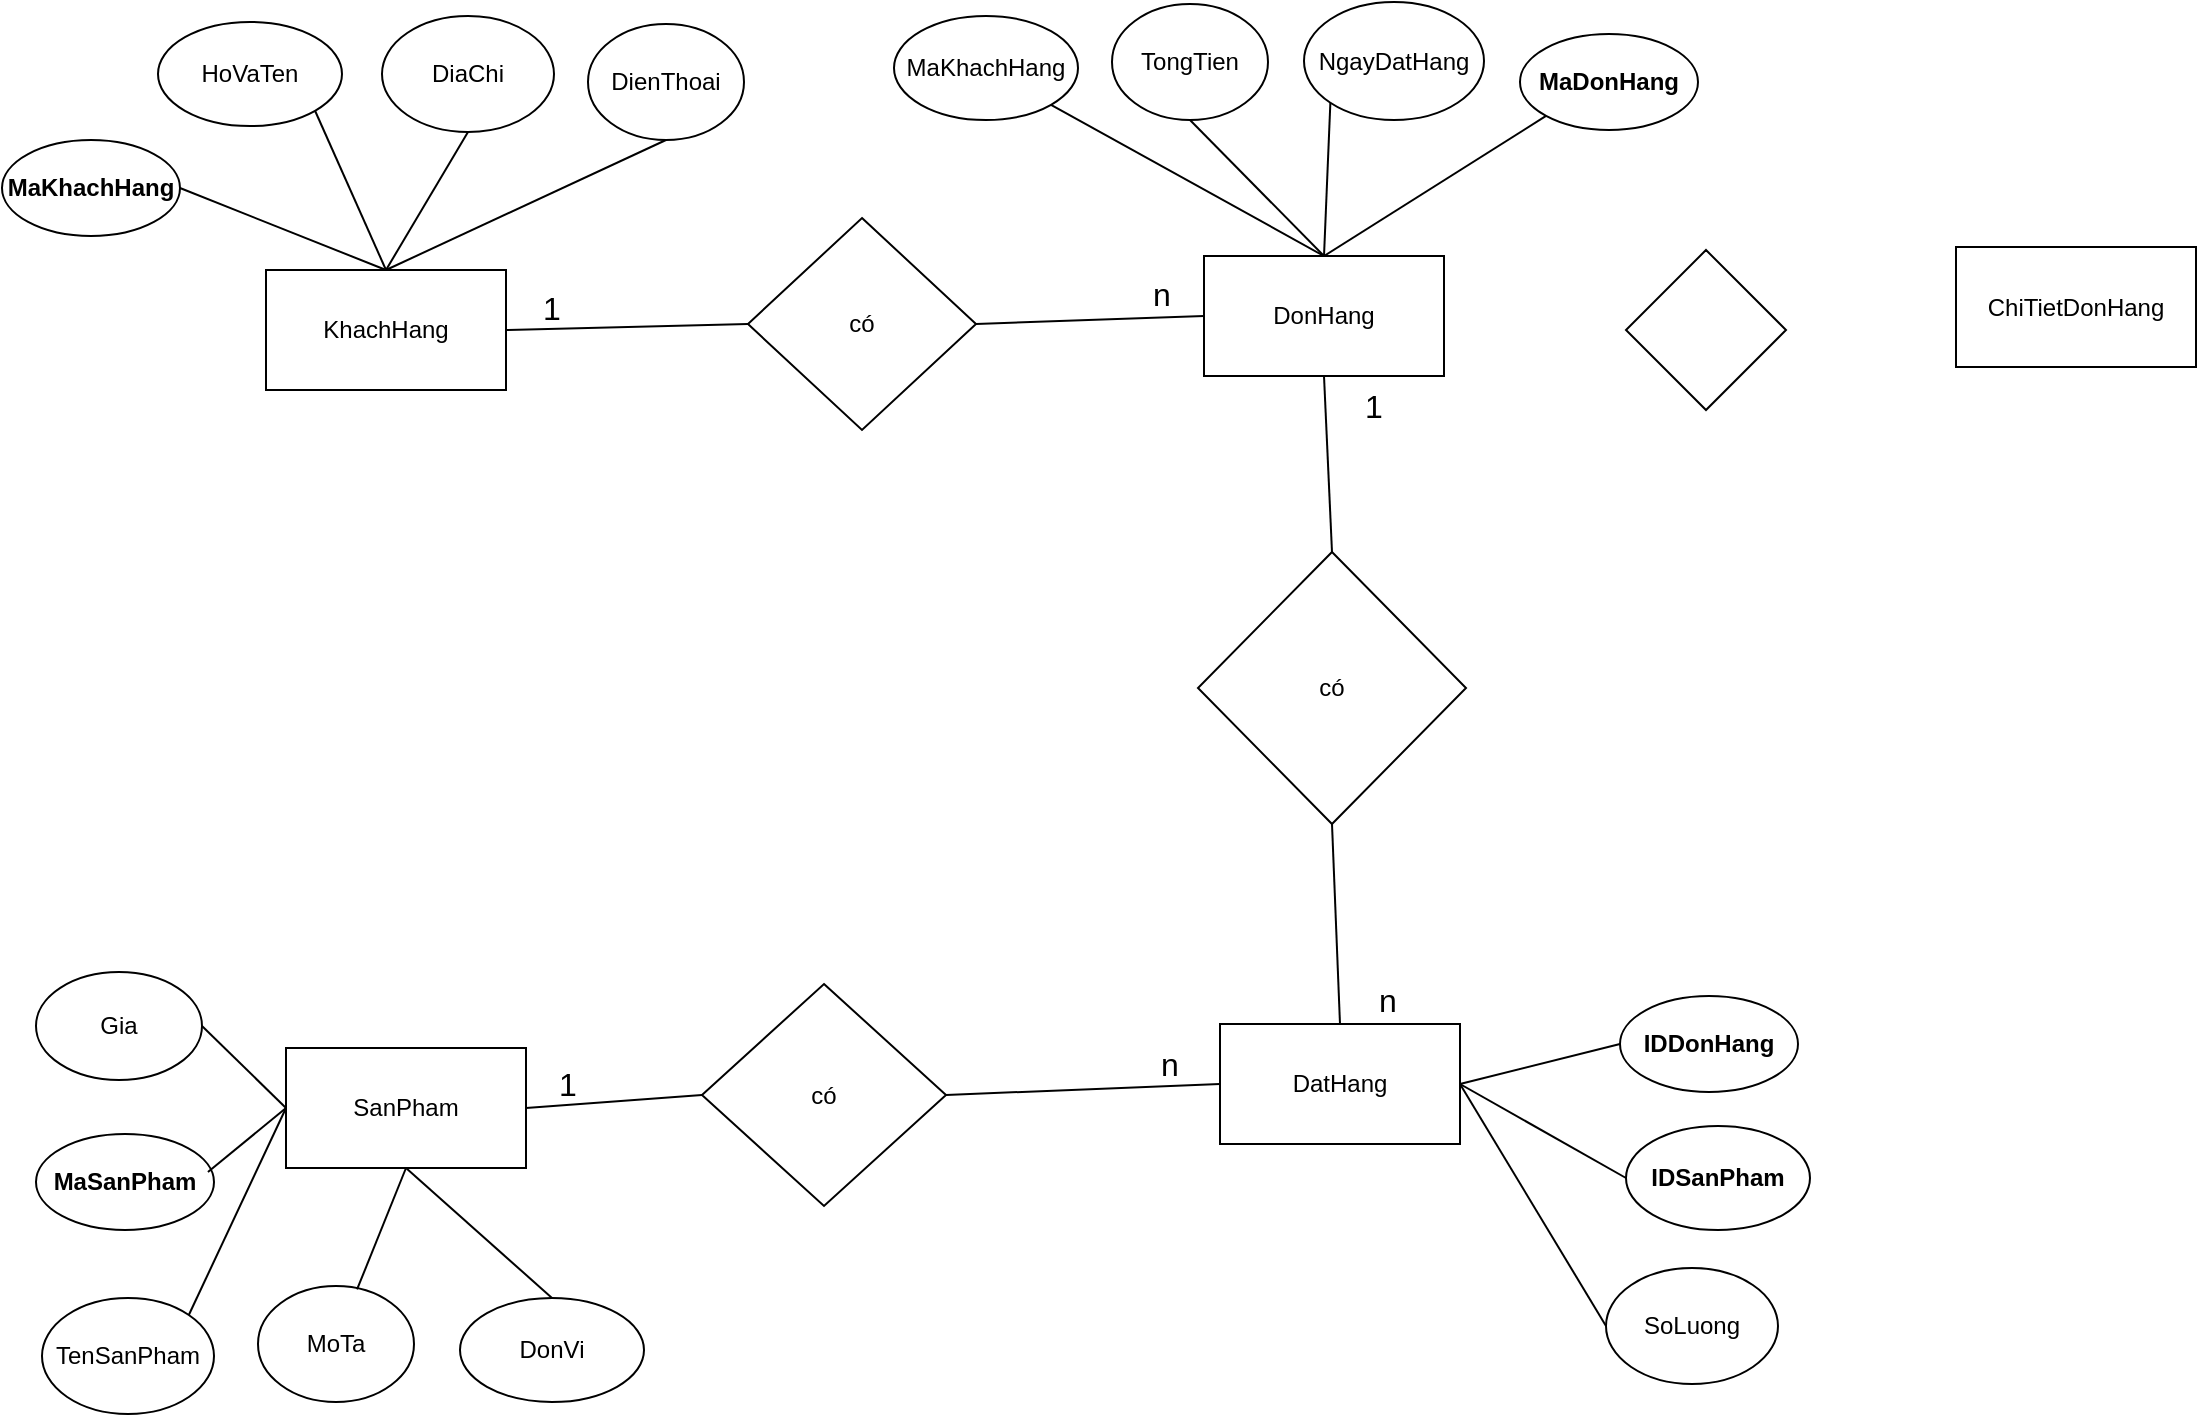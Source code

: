 <mxfile version="24.7.17" pages="2">
  <diagram name="Lược Đồ ER" id="sQ02l6jSmkCWeNOtDkhF">
    <mxGraphModel dx="2085" dy="1425" grid="0" gridSize="10" guides="1" tooltips="1" connect="1" arrows="1" fold="1" page="0" pageScale="1" pageWidth="827" pageHeight="1169" math="0" shadow="0">
      <root>
        <mxCell id="0" />
        <mxCell id="1" parent="0" />
        <mxCell id="YQySpRiNBeKyikHn3mZi-2" value="có" style="rhombus;whiteSpace=wrap;html=1;" parent="1" vertex="1">
          <mxGeometry x="283" y="-87" width="122" height="111" as="geometry" />
        </mxCell>
        <mxCell id="YQySpRiNBeKyikHn3mZi-15" value="NgayDatHang" style="ellipse;whiteSpace=wrap;html=1;" parent="1" vertex="1">
          <mxGeometry x="584" y="-578" width="90" height="59" as="geometry" />
        </mxCell>
        <mxCell id="YQySpRiNBeKyikHn3mZi-10" value="DonHang" style="rounded=0;whiteSpace=wrap;html=1;container=0;" parent="1" vertex="1">
          <mxGeometry x="534" y="-451" width="120" height="60" as="geometry" />
        </mxCell>
        <mxCell id="YQySpRiNBeKyikHn3mZi-11" value="MaKhachHang" style="ellipse;whiteSpace=wrap;html=1;container=0;" parent="1" vertex="1">
          <mxGeometry x="379" y="-571" width="92" height="52" as="geometry" />
        </mxCell>
        <mxCell id="YQySpRiNBeKyikHn3mZi-13" value="TongTien" style="ellipse;whiteSpace=wrap;html=1;container=0;" parent="1" vertex="1">
          <mxGeometry x="488" y="-577" width="78" height="58" as="geometry" />
        </mxCell>
        <mxCell id="YQySpRiNBeKyikHn3mZi-14" value="&lt;b&gt;MaDonHang&lt;/b&gt;" style="ellipse;whiteSpace=wrap;html=1;container=0;" parent="1" vertex="1">
          <mxGeometry x="692" y="-562" width="89" height="48" as="geometry" />
        </mxCell>
        <mxCell id="YQySpRiNBeKyikHn3mZi-18" value="SanPham" style="rounded=0;whiteSpace=wrap;html=1;" parent="1" vertex="1">
          <mxGeometry x="75" y="-55" width="120" height="60" as="geometry" />
        </mxCell>
        <mxCell id="YQySpRiNBeKyikHn3mZi-19" value="DonVi" style="ellipse;whiteSpace=wrap;html=1;" parent="1" vertex="1">
          <mxGeometry x="162" y="70" width="92" height="52" as="geometry" />
        </mxCell>
        <mxCell id="YQySpRiNBeKyikHn3mZi-20" value="TenSanPham" style="ellipse;whiteSpace=wrap;html=1;" parent="1" vertex="1">
          <mxGeometry x="-47" y="70" width="86" height="58" as="geometry" />
        </mxCell>
        <mxCell id="YQySpRiNBeKyikHn3mZi-21" value="MoTa" style="ellipse;whiteSpace=wrap;html=1;" parent="1" vertex="1">
          <mxGeometry x="61" y="64" width="78" height="58" as="geometry" />
        </mxCell>
        <mxCell id="YQySpRiNBeKyikHn3mZi-22" value="&lt;b&gt;MaSanPham&lt;/b&gt;" style="ellipse;whiteSpace=wrap;html=1;" parent="1" vertex="1">
          <mxGeometry x="-50" y="-12" width="89" height="48" as="geometry" />
        </mxCell>
        <mxCell id="YQySpRiNBeKyikHn3mZi-23" value="Gia" style="ellipse;whiteSpace=wrap;html=1;" parent="1" vertex="1">
          <mxGeometry x="-50" y="-93" width="83" height="54" as="geometry" />
        </mxCell>
        <mxCell id="YQySpRiNBeKyikHn3mZi-26" value="DatHang" style="rounded=0;whiteSpace=wrap;html=1;container=0;" parent="1" vertex="1">
          <mxGeometry x="542" y="-67" width="120" height="60" as="geometry" />
        </mxCell>
        <mxCell id="YQySpRiNBeKyikHn3mZi-27" value="&lt;b&gt;IDSanPham&lt;/b&gt;" style="ellipse;whiteSpace=wrap;html=1;container=0;" parent="1" vertex="1">
          <mxGeometry x="745" y="-16" width="92" height="52" as="geometry" />
        </mxCell>
        <mxCell id="YQySpRiNBeKyikHn3mZi-28" value="SoLuong" style="ellipse;whiteSpace=wrap;html=1;container=0;" parent="1" vertex="1">
          <mxGeometry x="735" y="55" width="86" height="58" as="geometry" />
        </mxCell>
        <mxCell id="YQySpRiNBeKyikHn3mZi-30" value="&lt;b&gt;IDDonHang&lt;/b&gt;" style="ellipse;whiteSpace=wrap;html=1;container=0;" parent="1" vertex="1">
          <mxGeometry x="742" y="-81" width="89" height="48" as="geometry" />
        </mxCell>
        <mxCell id="YQySpRiNBeKyikHn3mZi-31" value="có" style="rhombus;whiteSpace=wrap;html=1;" parent="1" vertex="1">
          <mxGeometry x="531" y="-303" width="134" height="136" as="geometry" />
        </mxCell>
        <mxCell id="YQySpRiNBeKyikHn3mZi-32" value="có" style="rhombus;whiteSpace=wrap;html=1;" parent="1" vertex="1">
          <mxGeometry x="306" y="-470" width="114" height="106" as="geometry" />
        </mxCell>
        <mxCell id="YQySpRiNBeKyikHn3mZi-33" value="" style="endArrow=none;html=1;rounded=0;fontSize=12;startSize=8;endSize=8;curved=1;entryX=0;entryY=0.5;entryDx=0;entryDy=0;exitX=1;exitY=0.5;exitDx=0;exitDy=0;" parent="1" source="YQySpRiNBeKyikHn3mZi-32" target="YQySpRiNBeKyikHn3mZi-10" edge="1">
          <mxGeometry width="50" height="50" relative="1" as="geometry">
            <mxPoint x="440" y="-272" as="sourcePoint" />
            <mxPoint x="490" y="-322" as="targetPoint" />
          </mxGeometry>
        </mxCell>
        <mxCell id="YQySpRiNBeKyikHn3mZi-38" value="" style="endArrow=none;html=1;rounded=0;fontSize=12;startSize=8;endSize=8;curved=1;exitX=0;exitY=0.5;exitDx=0;exitDy=0;entryX=1;entryY=0.5;entryDx=0;entryDy=0;" parent="1" source="YQySpRiNBeKyikHn3mZi-2" target="YQySpRiNBeKyikHn3mZi-18" edge="1">
          <mxGeometry width="50" height="50" relative="1" as="geometry">
            <mxPoint x="394" y="-322" as="sourcePoint" />
            <mxPoint x="444" y="-372" as="targetPoint" />
          </mxGeometry>
        </mxCell>
        <mxCell id="YQySpRiNBeKyikHn3mZi-39" value="" style="endArrow=none;html=1;rounded=0;fontSize=12;startSize=8;endSize=8;curved=1;exitX=1;exitY=0.5;exitDx=0;exitDy=0;entryX=0;entryY=0.5;entryDx=0;entryDy=0;" parent="1" source="YQySpRiNBeKyikHn3mZi-2" target="YQySpRiNBeKyikHn3mZi-26" edge="1">
          <mxGeometry width="50" height="50" relative="1" as="geometry">
            <mxPoint x="394" y="-322" as="sourcePoint" />
            <mxPoint x="444" y="-372" as="targetPoint" />
          </mxGeometry>
        </mxCell>
        <mxCell id="YQySpRiNBeKyikHn3mZi-40" value="" style="endArrow=none;html=1;rounded=0;fontSize=12;startSize=8;endSize=8;curved=1;exitX=0.5;exitY=1;exitDx=0;exitDy=0;entryX=0.5;entryY=0;entryDx=0;entryDy=0;" parent="1" source="YQySpRiNBeKyikHn3mZi-31" target="YQySpRiNBeKyikHn3mZi-26" edge="1">
          <mxGeometry width="50" height="50" relative="1" as="geometry">
            <mxPoint x="394" y="-322" as="sourcePoint" />
            <mxPoint x="444" y="-372" as="targetPoint" />
          </mxGeometry>
        </mxCell>
        <mxCell id="YQySpRiNBeKyikHn3mZi-41" value="" style="endArrow=none;html=1;rounded=0;fontSize=12;startSize=8;endSize=8;curved=1;exitX=0.5;exitY=1;exitDx=0;exitDy=0;entryX=0.5;entryY=0;entryDx=0;entryDy=0;" parent="1" source="YQySpRiNBeKyikHn3mZi-10" target="YQySpRiNBeKyikHn3mZi-31" edge="1">
          <mxGeometry width="50" height="50" relative="1" as="geometry">
            <mxPoint x="394" y="-322" as="sourcePoint" />
            <mxPoint x="444" y="-372" as="targetPoint" />
          </mxGeometry>
        </mxCell>
        <mxCell id="YQySpRiNBeKyikHn3mZi-42" value="" style="endArrow=none;html=1;rounded=0;fontSize=12;startSize=8;endSize=8;curved=1;exitX=1;exitY=0.5;exitDx=0;exitDy=0;entryX=0;entryY=0.5;entryDx=0;entryDy=0;" parent="1" source="YQySpRiNBeKyikHn3mZi-1" target="YQySpRiNBeKyikHn3mZi-32" edge="1">
          <mxGeometry width="50" height="50" relative="1" as="geometry">
            <mxPoint x="394" y="-322" as="sourcePoint" />
            <mxPoint x="444" y="-372" as="targetPoint" />
          </mxGeometry>
        </mxCell>
        <mxCell id="YQySpRiNBeKyikHn3mZi-46" value="" style="endArrow=none;html=1;rounded=0;fontSize=12;startSize=8;endSize=8;curved=1;exitX=0.5;exitY=0;exitDx=0;exitDy=0;entryX=0.5;entryY=1;entryDx=0;entryDy=0;" parent="1" source="YQySpRiNBeKyikHn3mZi-19" target="YQySpRiNBeKyikHn3mZi-18" edge="1">
          <mxGeometry width="50" height="50" relative="1" as="geometry">
            <mxPoint x="518" y="-322" as="sourcePoint" />
            <mxPoint x="568" y="-372" as="targetPoint" />
          </mxGeometry>
        </mxCell>
        <mxCell id="YQySpRiNBeKyikHn3mZi-47" value="" style="endArrow=none;html=1;rounded=0;fontSize=12;startSize=8;endSize=8;curved=1;exitX=0.635;exitY=0.03;exitDx=0;exitDy=0;exitPerimeter=0;entryX=0.5;entryY=1;entryDx=0;entryDy=0;" parent="1" source="YQySpRiNBeKyikHn3mZi-21" target="YQySpRiNBeKyikHn3mZi-18" edge="1">
          <mxGeometry width="50" height="50" relative="1" as="geometry">
            <mxPoint x="518" y="-322" as="sourcePoint" />
            <mxPoint x="568" y="-372" as="targetPoint" />
          </mxGeometry>
        </mxCell>
        <mxCell id="YQySpRiNBeKyikHn3mZi-48" value="" style="endArrow=none;html=1;rounded=0;fontSize=12;startSize=8;endSize=8;curved=1;exitX=1;exitY=0;exitDx=0;exitDy=0;entryX=0;entryY=0.5;entryDx=0;entryDy=0;" parent="1" source="YQySpRiNBeKyikHn3mZi-20" target="YQySpRiNBeKyikHn3mZi-18" edge="1">
          <mxGeometry width="50" height="50" relative="1" as="geometry">
            <mxPoint x="518" y="-322" as="sourcePoint" />
            <mxPoint x="568" y="-372" as="targetPoint" />
          </mxGeometry>
        </mxCell>
        <mxCell id="YQySpRiNBeKyikHn3mZi-49" value="" style="endArrow=none;html=1;rounded=0;fontSize=12;startSize=8;endSize=8;curved=1;exitX=0;exitY=0.5;exitDx=0;exitDy=0;entryX=0.966;entryY=0.396;entryDx=0;entryDy=0;entryPerimeter=0;" parent="1" source="YQySpRiNBeKyikHn3mZi-18" target="YQySpRiNBeKyikHn3mZi-22" edge="1">
          <mxGeometry width="50" height="50" relative="1" as="geometry">
            <mxPoint x="518" y="-322" as="sourcePoint" />
            <mxPoint x="568" y="-372" as="targetPoint" />
          </mxGeometry>
        </mxCell>
        <mxCell id="YQySpRiNBeKyikHn3mZi-50" value="" style="endArrow=none;html=1;rounded=0;fontSize=12;startSize=8;endSize=8;curved=1;exitX=0;exitY=0.5;exitDx=0;exitDy=0;entryX=1;entryY=0.5;entryDx=0;entryDy=0;" parent="1" source="YQySpRiNBeKyikHn3mZi-18" target="YQySpRiNBeKyikHn3mZi-23" edge="1">
          <mxGeometry width="50" height="50" relative="1" as="geometry">
            <mxPoint x="518" y="-322" as="sourcePoint" />
            <mxPoint x="568" y="-372" as="targetPoint" />
          </mxGeometry>
        </mxCell>
        <mxCell id="YQySpRiNBeKyikHn3mZi-51" value="" style="endArrow=none;html=1;rounded=0;fontSize=12;startSize=8;endSize=8;curved=1;exitX=1;exitY=0.5;exitDx=0;exitDy=0;entryX=0;entryY=0.5;entryDx=0;entryDy=0;" parent="1" source="YQySpRiNBeKyikHn3mZi-26" target="YQySpRiNBeKyikHn3mZi-28" edge="1">
          <mxGeometry width="50" height="50" relative="1" as="geometry">
            <mxPoint x="518" y="-322" as="sourcePoint" />
            <mxPoint x="568" y="-372" as="targetPoint" />
          </mxGeometry>
        </mxCell>
        <mxCell id="YQySpRiNBeKyikHn3mZi-52" value="" style="endArrow=none;html=1;rounded=0;fontSize=12;startSize=8;endSize=8;curved=1;exitX=1;exitY=0.5;exitDx=0;exitDy=0;entryX=0;entryY=0.5;entryDx=0;entryDy=0;" parent="1" source="YQySpRiNBeKyikHn3mZi-26" target="YQySpRiNBeKyikHn3mZi-27" edge="1">
          <mxGeometry width="50" height="50" relative="1" as="geometry">
            <mxPoint x="518" y="-322" as="sourcePoint" />
            <mxPoint x="568" y="-372" as="targetPoint" />
          </mxGeometry>
        </mxCell>
        <mxCell id="YQySpRiNBeKyikHn3mZi-53" value="" style="endArrow=none;html=1;rounded=0;fontSize=12;startSize=8;endSize=8;curved=1;exitX=1;exitY=0.5;exitDx=0;exitDy=0;entryX=0;entryY=0.5;entryDx=0;entryDy=0;" parent="1" source="YQySpRiNBeKyikHn3mZi-26" target="YQySpRiNBeKyikHn3mZi-30" edge="1">
          <mxGeometry width="50" height="50" relative="1" as="geometry">
            <mxPoint x="518" y="-322" as="sourcePoint" />
            <mxPoint x="568" y="-372" as="targetPoint" />
          </mxGeometry>
        </mxCell>
        <mxCell id="YQySpRiNBeKyikHn3mZi-54" value="" style="endArrow=none;html=1;rounded=0;fontSize=12;startSize=8;endSize=8;curved=1;exitX=0.5;exitY=0;exitDx=0;exitDy=0;entryX=0;entryY=1;entryDx=0;entryDy=0;" parent="1" source="YQySpRiNBeKyikHn3mZi-10" target="YQySpRiNBeKyikHn3mZi-14" edge="1">
          <mxGeometry width="50" height="50" relative="1" as="geometry">
            <mxPoint x="518" y="-322" as="sourcePoint" />
            <mxPoint x="568" y="-372" as="targetPoint" />
          </mxGeometry>
        </mxCell>
        <mxCell id="YQySpRiNBeKyikHn3mZi-55" value="" style="endArrow=none;html=1;rounded=0;fontSize=12;startSize=8;endSize=8;curved=1;exitX=0.5;exitY=0;exitDx=0;exitDy=0;entryX=0;entryY=1;entryDx=0;entryDy=0;" parent="1" source="YQySpRiNBeKyikHn3mZi-10" target="YQySpRiNBeKyikHn3mZi-15" edge="1">
          <mxGeometry width="50" height="50" relative="1" as="geometry">
            <mxPoint x="518" y="-322" as="sourcePoint" />
            <mxPoint x="568" y="-372" as="targetPoint" />
          </mxGeometry>
        </mxCell>
        <mxCell id="YQySpRiNBeKyikHn3mZi-56" value="" style="endArrow=none;html=1;rounded=0;fontSize=12;startSize=8;endSize=8;curved=1;exitX=0.5;exitY=0;exitDx=0;exitDy=0;entryX=0.5;entryY=1;entryDx=0;entryDy=0;" parent="1" source="YQySpRiNBeKyikHn3mZi-10" target="YQySpRiNBeKyikHn3mZi-13" edge="1">
          <mxGeometry width="50" height="50" relative="1" as="geometry">
            <mxPoint x="518" y="-322" as="sourcePoint" />
            <mxPoint x="568" y="-372" as="targetPoint" />
          </mxGeometry>
        </mxCell>
        <mxCell id="YQySpRiNBeKyikHn3mZi-57" value="" style="endArrow=none;html=1;rounded=0;fontSize=12;startSize=8;endSize=8;curved=1;exitX=0.5;exitY=0;exitDx=0;exitDy=0;entryX=1;entryY=1;entryDx=0;entryDy=0;" parent="1" source="YQySpRiNBeKyikHn3mZi-10" target="YQySpRiNBeKyikHn3mZi-11" edge="1">
          <mxGeometry width="50" height="50" relative="1" as="geometry">
            <mxPoint x="518" y="-322" as="sourcePoint" />
            <mxPoint x="568" y="-372" as="targetPoint" />
          </mxGeometry>
        </mxCell>
        <mxCell id="YQySpRiNBeKyikHn3mZi-1" value="KhachHang" style="rounded=0;whiteSpace=wrap;html=1;container=0;" parent="1" vertex="1">
          <mxGeometry x="65" y="-444" width="120" height="60" as="geometry" />
        </mxCell>
        <mxCell id="YQySpRiNBeKyikHn3mZi-3" value="HoVaTen" style="ellipse;whiteSpace=wrap;html=1;container=0;" parent="1" vertex="1">
          <mxGeometry x="11" y="-568" width="92" height="52" as="geometry" />
        </mxCell>
        <mxCell id="YQySpRiNBeKyikHn3mZi-4" value="DiaChi" style="ellipse;whiteSpace=wrap;html=1;container=0;" parent="1" vertex="1">
          <mxGeometry x="123" y="-571" width="86" height="58" as="geometry" />
        </mxCell>
        <mxCell id="YQySpRiNBeKyikHn3mZi-5" value="DienThoai" style="ellipse;whiteSpace=wrap;html=1;container=0;" parent="1" vertex="1">
          <mxGeometry x="226" y="-567" width="78" height="58" as="geometry" />
        </mxCell>
        <mxCell id="YQySpRiNBeKyikHn3mZi-6" value="&lt;b&gt;MaKhachHang&lt;/b&gt;" style="ellipse;whiteSpace=wrap;html=1;container=0;" parent="1" vertex="1">
          <mxGeometry x="-67" y="-509" width="89" height="48" as="geometry" />
        </mxCell>
        <mxCell id="YQySpRiNBeKyikHn3mZi-37" value="" style="endArrow=none;html=1;rounded=0;fontSize=12;startSize=8;endSize=8;curved=1;exitX=0.5;exitY=1;exitDx=0;exitDy=0;entryX=0.5;entryY=0;entryDx=0;entryDy=0;" parent="1" source="YQySpRiNBeKyikHn3mZi-5" target="YQySpRiNBeKyikHn3mZi-1" edge="1">
          <mxGeometry width="50" height="50" relative="1" as="geometry">
            <mxPoint x="384" y="-300" as="sourcePoint" />
            <mxPoint x="434" y="-350" as="targetPoint" />
          </mxGeometry>
        </mxCell>
        <mxCell id="YQySpRiNBeKyikHn3mZi-36" value="" style="endArrow=none;html=1;rounded=0;fontSize=12;startSize=8;endSize=8;curved=1;exitX=0.5;exitY=1;exitDx=0;exitDy=0;entryX=0.5;entryY=0;entryDx=0;entryDy=0;" parent="1" source="YQySpRiNBeKyikHn3mZi-4" target="YQySpRiNBeKyikHn3mZi-1" edge="1">
          <mxGeometry width="50" height="50" relative="1" as="geometry">
            <mxPoint x="384" y="-300" as="sourcePoint" />
            <mxPoint x="434" y="-350" as="targetPoint" />
          </mxGeometry>
        </mxCell>
        <mxCell id="YQySpRiNBeKyikHn3mZi-35" value="" style="endArrow=none;html=1;rounded=0;fontSize=12;startSize=8;endSize=8;curved=1;exitX=0.5;exitY=0;exitDx=0;exitDy=0;entryX=1;entryY=1;entryDx=0;entryDy=0;" parent="1" source="YQySpRiNBeKyikHn3mZi-1" target="YQySpRiNBeKyikHn3mZi-3" edge="1">
          <mxGeometry width="50" height="50" relative="1" as="geometry">
            <mxPoint x="384" y="-300" as="sourcePoint" />
            <mxPoint x="434" y="-350" as="targetPoint" />
          </mxGeometry>
        </mxCell>
        <mxCell id="YQySpRiNBeKyikHn3mZi-34" value="" style="endArrow=none;html=1;rounded=0;fontSize=12;startSize=8;endSize=8;curved=1;exitX=0.5;exitY=0;exitDx=0;exitDy=0;entryX=1;entryY=0.5;entryDx=0;entryDy=0;" parent="1" source="YQySpRiNBeKyikHn3mZi-1" target="YQySpRiNBeKyikHn3mZi-6" edge="1">
          <mxGeometry width="50" height="50" relative="1" as="geometry">
            <mxPoint x="371" y="-322" as="sourcePoint" />
            <mxPoint x="421" y="-372" as="targetPoint" />
          </mxGeometry>
        </mxCell>
        <mxCell id="zwP1A_-qHlo6w3_XJIu3-1" value="1" style="text;html=1;align=center;verticalAlign=middle;whiteSpace=wrap;rounded=0;fontSize=16;" parent="1" vertex="1">
          <mxGeometry x="187" y="-433" width="42" height="15" as="geometry" />
        </mxCell>
        <mxCell id="zwP1A_-qHlo6w3_XJIu3-2" value="n" style="text;html=1;align=center;verticalAlign=middle;whiteSpace=wrap;rounded=0;fontSize=16;" parent="1" vertex="1">
          <mxGeometry x="492" y="-440" width="42" height="15" as="geometry" />
        </mxCell>
        <mxCell id="zwP1A_-qHlo6w3_XJIu3-3" value="1" style="text;html=1;align=center;verticalAlign=middle;whiteSpace=wrap;rounded=0;fontSize=16;" parent="1" vertex="1">
          <mxGeometry x="598" y="-384" width="42" height="15" as="geometry" />
        </mxCell>
        <mxCell id="zwP1A_-qHlo6w3_XJIu3-4" value="n" style="text;html=1;align=center;verticalAlign=middle;whiteSpace=wrap;rounded=0;fontSize=16;" parent="1" vertex="1">
          <mxGeometry x="605" y="-87" width="42" height="15" as="geometry" />
        </mxCell>
        <mxCell id="zwP1A_-qHlo6w3_XJIu3-5" value="1" style="text;html=1;align=center;verticalAlign=middle;whiteSpace=wrap;rounded=0;fontSize=16;" parent="1" vertex="1">
          <mxGeometry x="195" y="-44.5" width="42" height="15" as="geometry" />
        </mxCell>
        <mxCell id="zwP1A_-qHlo6w3_XJIu3-6" value="n" style="text;html=1;align=center;verticalAlign=middle;whiteSpace=wrap;rounded=0;fontSize=16;" parent="1" vertex="1">
          <mxGeometry x="496" y="-55" width="42" height="15" as="geometry" />
        </mxCell>
        <mxCell id="eaK0fr83F673eZLOLrA2-1" value="ChiTietDonHang" style="rounded=0;whiteSpace=wrap;html=1;" vertex="1" parent="1">
          <mxGeometry x="910" y="-455.5" width="120" height="60" as="geometry" />
        </mxCell>
        <mxCell id="eaK0fr83F673eZLOLrA2-3" value="" style="rhombus;whiteSpace=wrap;html=1;" vertex="1" parent="1">
          <mxGeometry x="745" y="-454" width="80" height="80" as="geometry" />
        </mxCell>
      </root>
    </mxGraphModel>
  </diagram>
  <diagram id="XRsZOeSsvvlPLuTSGg8Y" name="Trang-2">
    <mxGraphModel dx="1424" dy="919" grid="0" gridSize="10" guides="1" tooltips="1" connect="1" arrows="1" fold="1" page="0" pageScale="1" pageWidth="827" pageHeight="1169" math="0" shadow="0">
      <root>
        <mxCell id="0" />
        <mxCell id="1" parent="0" />
        <mxCell id="CR7f9FWE3cBdBduL5XAY-3" value="" style="group" vertex="1" connectable="0" parent="1">
          <mxGeometry x="-389" y="-8" width="168" height="274" as="geometry" />
        </mxCell>
        <mxCell id="CR7f9FWE3cBdBduL5XAY-1" value="" style="rounded=0;whiteSpace=wrap;html=1;" vertex="1" parent="CR7f9FWE3cBdBduL5XAY-3">
          <mxGeometry width="168" height="80.985" as="geometry" />
        </mxCell>
        <mxCell id="CR7f9FWE3cBdBduL5XAY-2" value="" style="rounded=0;whiteSpace=wrap;html=1;" vertex="1" parent="CR7f9FWE3cBdBduL5XAY-3">
          <mxGeometry y="80.985" width="168" height="193.015" as="geometry" />
        </mxCell>
      </root>
    </mxGraphModel>
  </diagram>
</mxfile>
